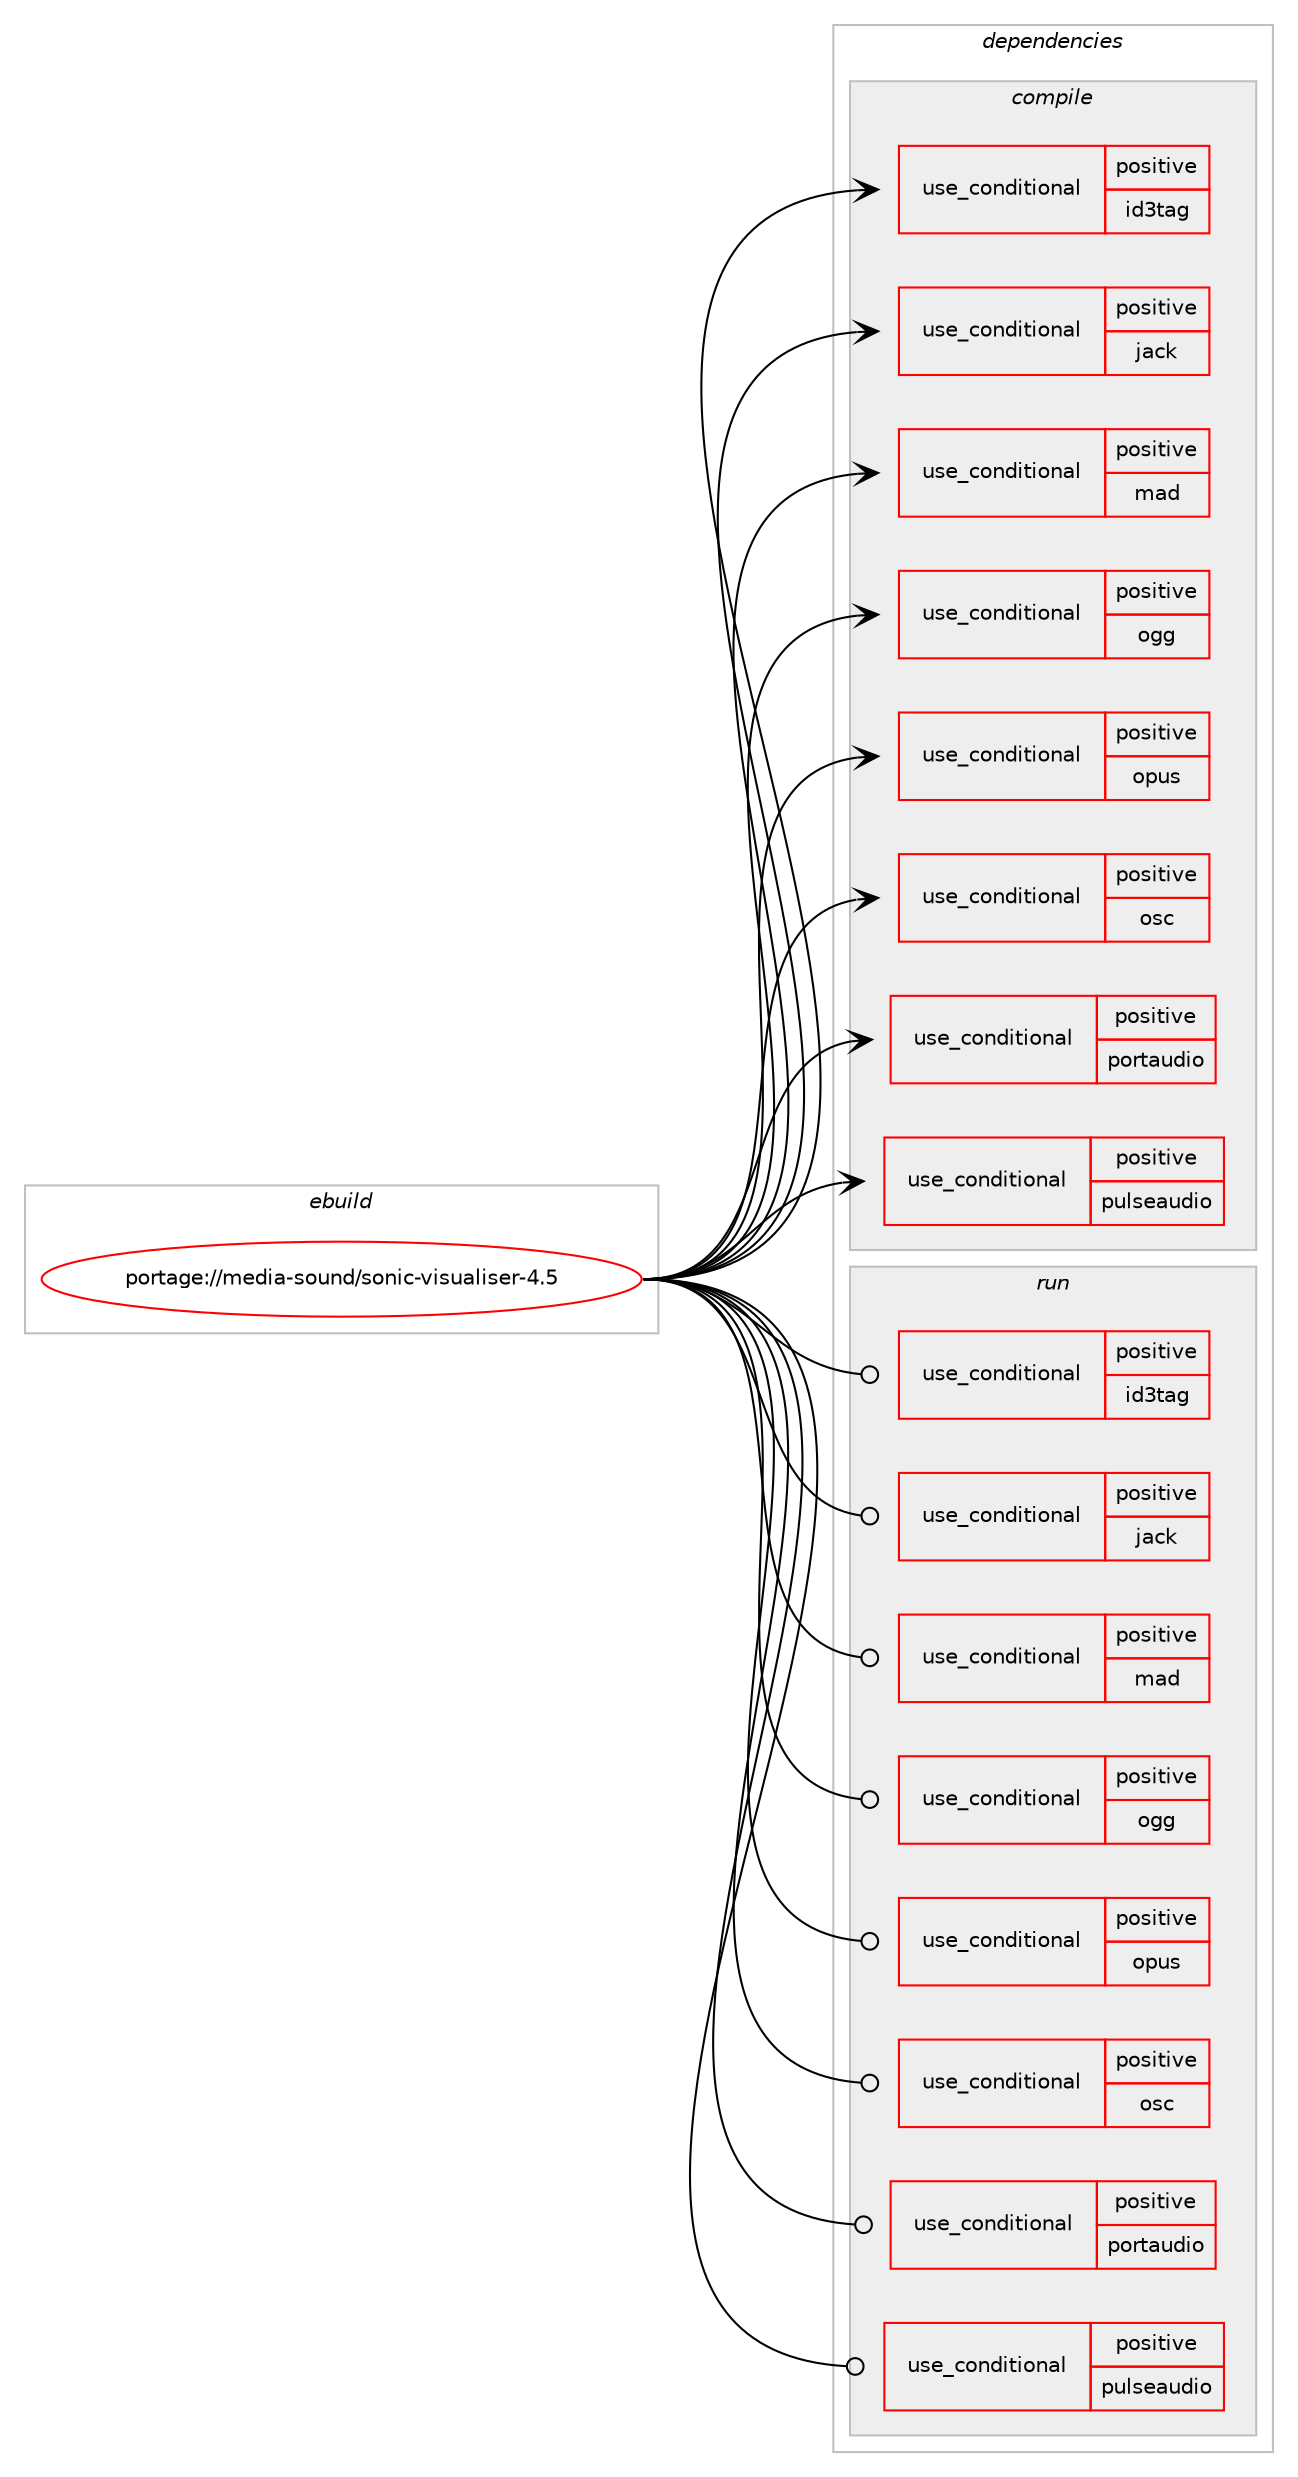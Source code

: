 digraph prolog {

# *************
# Graph options
# *************

newrank=true;
concentrate=true;
compound=true;
graph [rankdir=LR,fontname=Helvetica,fontsize=10,ranksep=1.5];#, ranksep=2.5, nodesep=0.2];
edge  [arrowhead=vee];
node  [fontname=Helvetica,fontsize=10];

# **********
# The ebuild
# **********

subgraph cluster_leftcol {
color=gray;
rank=same;
label=<<i>ebuild</i>>;
id [label="portage://media-sound/sonic-visualiser-4.5", color=red, width=4, href="../media-sound/sonic-visualiser-4.5.svg"];
}

# ****************
# The dependencies
# ****************

subgraph cluster_midcol {
color=gray;
label=<<i>dependencies</i>>;
subgraph cluster_compile {
fillcolor="#eeeeee";
style=filled;
label=<<i>compile</i>>;
subgraph cond79720 {
dependency165609 [label=<<TABLE BORDER="0" CELLBORDER="1" CELLSPACING="0" CELLPADDING="4"><TR><TD ROWSPAN="3" CELLPADDING="10">use_conditional</TD></TR><TR><TD>positive</TD></TR><TR><TD>id3tag</TD></TR></TABLE>>, shape=none, color=red];
# *** BEGIN UNKNOWN DEPENDENCY TYPE (TODO) ***
# dependency165609 -> package_dependency(portage://media-sound/sonic-visualiser-4.5,install,no,media-libs,libid3tag,none,[,,],any_same_slot,[])
# *** END UNKNOWN DEPENDENCY TYPE (TODO) ***

}
id:e -> dependency165609:w [weight=20,style="solid",arrowhead="vee"];
subgraph cond79721 {
dependency165610 [label=<<TABLE BORDER="0" CELLBORDER="1" CELLSPACING="0" CELLPADDING="4"><TR><TD ROWSPAN="3" CELLPADDING="10">use_conditional</TD></TR><TR><TD>positive</TD></TR><TR><TD>jack</TD></TR></TABLE>>, shape=none, color=red];
# *** BEGIN UNKNOWN DEPENDENCY TYPE (TODO) ***
# dependency165610 -> package_dependency(portage://media-sound/sonic-visualiser-4.5,install,no,virtual,jack,none,[,,],[],[])
# *** END UNKNOWN DEPENDENCY TYPE (TODO) ***

}
id:e -> dependency165610:w [weight=20,style="solid",arrowhead="vee"];
subgraph cond79722 {
dependency165611 [label=<<TABLE BORDER="0" CELLBORDER="1" CELLSPACING="0" CELLPADDING="4"><TR><TD ROWSPAN="3" CELLPADDING="10">use_conditional</TD></TR><TR><TD>positive</TD></TR><TR><TD>mad</TD></TR></TABLE>>, shape=none, color=red];
# *** BEGIN UNKNOWN DEPENDENCY TYPE (TODO) ***
# dependency165611 -> package_dependency(portage://media-sound/sonic-visualiser-4.5,install,no,media-libs,libmad,none,[,,],[],[])
# *** END UNKNOWN DEPENDENCY TYPE (TODO) ***

}
id:e -> dependency165611:w [weight=20,style="solid",arrowhead="vee"];
subgraph cond79723 {
dependency165612 [label=<<TABLE BORDER="0" CELLBORDER="1" CELLSPACING="0" CELLPADDING="4"><TR><TD ROWSPAN="3" CELLPADDING="10">use_conditional</TD></TR><TR><TD>positive</TD></TR><TR><TD>ogg</TD></TR></TABLE>>, shape=none, color=red];
# *** BEGIN UNKNOWN DEPENDENCY TYPE (TODO) ***
# dependency165612 -> package_dependency(portage://media-sound/sonic-visualiser-4.5,install,no,media-libs,libfishsound,none,[,,],[],[])
# *** END UNKNOWN DEPENDENCY TYPE (TODO) ***

# *** BEGIN UNKNOWN DEPENDENCY TYPE (TODO) ***
# dependency165612 -> package_dependency(portage://media-sound/sonic-visualiser-4.5,install,no,media-libs,liboggz,none,[,,],[],[])
# *** END UNKNOWN DEPENDENCY TYPE (TODO) ***

}
id:e -> dependency165612:w [weight=20,style="solid",arrowhead="vee"];
subgraph cond79724 {
dependency165613 [label=<<TABLE BORDER="0" CELLBORDER="1" CELLSPACING="0" CELLPADDING="4"><TR><TD ROWSPAN="3" CELLPADDING="10">use_conditional</TD></TR><TR><TD>positive</TD></TR><TR><TD>opus</TD></TR></TABLE>>, shape=none, color=red];
# *** BEGIN UNKNOWN DEPENDENCY TYPE (TODO) ***
# dependency165613 -> package_dependency(portage://media-sound/sonic-visualiser-4.5,install,no,media-libs,opusfile,none,[,,],[],[])
# *** END UNKNOWN DEPENDENCY TYPE (TODO) ***

}
id:e -> dependency165613:w [weight=20,style="solid",arrowhead="vee"];
subgraph cond79725 {
dependency165614 [label=<<TABLE BORDER="0" CELLBORDER="1" CELLSPACING="0" CELLPADDING="4"><TR><TD ROWSPAN="3" CELLPADDING="10">use_conditional</TD></TR><TR><TD>positive</TD></TR><TR><TD>osc</TD></TR></TABLE>>, shape=none, color=red];
# *** BEGIN UNKNOWN DEPENDENCY TYPE (TODO) ***
# dependency165614 -> package_dependency(portage://media-sound/sonic-visualiser-4.5,install,no,media-libs,liblo,none,[,,],[],[])
# *** END UNKNOWN DEPENDENCY TYPE (TODO) ***

}
id:e -> dependency165614:w [weight=20,style="solid",arrowhead="vee"];
subgraph cond79726 {
dependency165615 [label=<<TABLE BORDER="0" CELLBORDER="1" CELLSPACING="0" CELLPADDING="4"><TR><TD ROWSPAN="3" CELLPADDING="10">use_conditional</TD></TR><TR><TD>positive</TD></TR><TR><TD>portaudio</TD></TR></TABLE>>, shape=none, color=red];
# *** BEGIN UNKNOWN DEPENDENCY TYPE (TODO) ***
# dependency165615 -> package_dependency(portage://media-sound/sonic-visualiser-4.5,install,no,media-libs,portaudio,none,[,,],[],[])
# *** END UNKNOWN DEPENDENCY TYPE (TODO) ***

}
id:e -> dependency165615:w [weight=20,style="solid",arrowhead="vee"];
subgraph cond79727 {
dependency165616 [label=<<TABLE BORDER="0" CELLBORDER="1" CELLSPACING="0" CELLPADDING="4"><TR><TD ROWSPAN="3" CELLPADDING="10">use_conditional</TD></TR><TR><TD>positive</TD></TR><TR><TD>pulseaudio</TD></TR></TABLE>>, shape=none, color=red];
# *** BEGIN UNKNOWN DEPENDENCY TYPE (TODO) ***
# dependency165616 -> package_dependency(portage://media-sound/sonic-visualiser-4.5,install,no,media-sound,pulseaudio,none,[,,],[],[])
# *** END UNKNOWN DEPENDENCY TYPE (TODO) ***

}
id:e -> dependency165616:w [weight=20,style="solid",arrowhead="vee"];
# *** BEGIN UNKNOWN DEPENDENCY TYPE (TODO) ***
# id -> package_dependency(portage://media-sound/sonic-visualiser-4.5,install,no,app-arch,bzip2,none,[,,],[],[])
# *** END UNKNOWN DEPENDENCY TYPE (TODO) ***

# *** BEGIN UNKNOWN DEPENDENCY TYPE (TODO) ***
# id -> package_dependency(portage://media-sound/sonic-visualiser-4.5,install,no,dev-libs,capnproto,none,[,,],any_same_slot,[])
# *** END UNKNOWN DEPENDENCY TYPE (TODO) ***

# *** BEGIN UNKNOWN DEPENDENCY TYPE (TODO) ***
# id -> package_dependency(portage://media-sound/sonic-visualiser-4.5,install,no,dev-libs,serd,none,[,,],[],[])
# *** END UNKNOWN DEPENDENCY TYPE (TODO) ***

# *** BEGIN UNKNOWN DEPENDENCY TYPE (TODO) ***
# id -> package_dependency(portage://media-sound/sonic-visualiser-4.5,install,no,dev-libs,sord,none,[,,],[],[])
# *** END UNKNOWN DEPENDENCY TYPE (TODO) ***

# *** BEGIN UNKNOWN DEPENDENCY TYPE (TODO) ***
# id -> package_dependency(portage://media-sound/sonic-visualiser-4.5,install,no,dev-qt,qtcore,none,[,,],[slot(5)],[])
# *** END UNKNOWN DEPENDENCY TYPE (TODO) ***

# *** BEGIN UNKNOWN DEPENDENCY TYPE (TODO) ***
# id -> package_dependency(portage://media-sound/sonic-visualiser-4.5,install,no,dev-qt,qtgui,none,[,,],[slot(5)],[])
# *** END UNKNOWN DEPENDENCY TYPE (TODO) ***

# *** BEGIN UNKNOWN DEPENDENCY TYPE (TODO) ***
# id -> package_dependency(portage://media-sound/sonic-visualiser-4.5,install,no,dev-qt,qtnetwork,none,[,,],[slot(5)],[use(enable(ssl),none)])
# *** END UNKNOWN DEPENDENCY TYPE (TODO) ***

# *** BEGIN UNKNOWN DEPENDENCY TYPE (TODO) ***
# id -> package_dependency(portage://media-sound/sonic-visualiser-4.5,install,no,dev-qt,qtsvg,none,[,,],[slot(5)],[])
# *** END UNKNOWN DEPENDENCY TYPE (TODO) ***

# *** BEGIN UNKNOWN DEPENDENCY TYPE (TODO) ***
# id -> package_dependency(portage://media-sound/sonic-visualiser-4.5,install,no,dev-qt,qtwidgets,none,[,,],[slot(5)],[])
# *** END UNKNOWN DEPENDENCY TYPE (TODO) ***

# *** BEGIN UNKNOWN DEPENDENCY TYPE (TODO) ***
# id -> package_dependency(portage://media-sound/sonic-visualiser-4.5,install,no,dev-qt,qtxml,none,[,,],[slot(5)],[])
# *** END UNKNOWN DEPENDENCY TYPE (TODO) ***

# *** BEGIN UNKNOWN DEPENDENCY TYPE (TODO) ***
# id -> package_dependency(portage://media-sound/sonic-visualiser-4.5,install,no,media-libs,alsa-lib,none,[,,],[],[])
# *** END UNKNOWN DEPENDENCY TYPE (TODO) ***

# *** BEGIN UNKNOWN DEPENDENCY TYPE (TODO) ***
# id -> package_dependency(portage://media-sound/sonic-visualiser-4.5,install,no,media-libs,dssi,none,[,,],[],[])
# *** END UNKNOWN DEPENDENCY TYPE (TODO) ***

# *** BEGIN UNKNOWN DEPENDENCY TYPE (TODO) ***
# id -> package_dependency(portage://media-sound/sonic-visualiser-4.5,install,no,media-libs,ladspa-sdk,none,[,,],[],[])
# *** END UNKNOWN DEPENDENCY TYPE (TODO) ***

# *** BEGIN UNKNOWN DEPENDENCY TYPE (TODO) ***
# id -> package_dependency(portage://media-sound/sonic-visualiser-4.5,install,no,media-libs,liblrdf,none,[,,],[],[])
# *** END UNKNOWN DEPENDENCY TYPE (TODO) ***

# *** BEGIN UNKNOWN DEPENDENCY TYPE (TODO) ***
# id -> package_dependency(portage://media-sound/sonic-visualiser-4.5,install,no,media-libs,libsamplerate,none,[,,],[],[])
# *** END UNKNOWN DEPENDENCY TYPE (TODO) ***

# *** BEGIN UNKNOWN DEPENDENCY TYPE (TODO) ***
# id -> package_dependency(portage://media-sound/sonic-visualiser-4.5,install,no,media-libs,libsndfile,none,[,,],[],[])
# *** END UNKNOWN DEPENDENCY TYPE (TODO) ***

# *** BEGIN UNKNOWN DEPENDENCY TYPE (TODO) ***
# id -> package_dependency(portage://media-sound/sonic-visualiser-4.5,install,no,media-libs,rubberband,none,[,,],[],[])
# *** END UNKNOWN DEPENDENCY TYPE (TODO) ***

# *** BEGIN UNKNOWN DEPENDENCY TYPE (TODO) ***
# id -> package_dependency(portage://media-sound/sonic-visualiser-4.5,install,no,media-libs,speex,none,[,,],[],[])
# *** END UNKNOWN DEPENDENCY TYPE (TODO) ***

# *** BEGIN UNKNOWN DEPENDENCY TYPE (TODO) ***
# id -> package_dependency(portage://media-sound/sonic-visualiser-4.5,install,no,media-libs,vamp-plugin-sdk,none,[,,],[],[])
# *** END UNKNOWN DEPENDENCY TYPE (TODO) ***

# *** BEGIN UNKNOWN DEPENDENCY TYPE (TODO) ***
# id -> package_dependency(portage://media-sound/sonic-visualiser-4.5,install,no,sci-libs,fftw,none,[,,],[slot(3.0),equal],[])
# *** END UNKNOWN DEPENDENCY TYPE (TODO) ***

}
subgraph cluster_compileandrun {
fillcolor="#eeeeee";
style=filled;
label=<<i>compile and run</i>>;
}
subgraph cluster_run {
fillcolor="#eeeeee";
style=filled;
label=<<i>run</i>>;
subgraph cond79728 {
dependency165617 [label=<<TABLE BORDER="0" CELLBORDER="1" CELLSPACING="0" CELLPADDING="4"><TR><TD ROWSPAN="3" CELLPADDING="10">use_conditional</TD></TR><TR><TD>positive</TD></TR><TR><TD>id3tag</TD></TR></TABLE>>, shape=none, color=red];
# *** BEGIN UNKNOWN DEPENDENCY TYPE (TODO) ***
# dependency165617 -> package_dependency(portage://media-sound/sonic-visualiser-4.5,run,no,media-libs,libid3tag,none,[,,],any_same_slot,[])
# *** END UNKNOWN DEPENDENCY TYPE (TODO) ***

}
id:e -> dependency165617:w [weight=20,style="solid",arrowhead="odot"];
subgraph cond79729 {
dependency165618 [label=<<TABLE BORDER="0" CELLBORDER="1" CELLSPACING="0" CELLPADDING="4"><TR><TD ROWSPAN="3" CELLPADDING="10">use_conditional</TD></TR><TR><TD>positive</TD></TR><TR><TD>jack</TD></TR></TABLE>>, shape=none, color=red];
# *** BEGIN UNKNOWN DEPENDENCY TYPE (TODO) ***
# dependency165618 -> package_dependency(portage://media-sound/sonic-visualiser-4.5,run,no,virtual,jack,none,[,,],[],[])
# *** END UNKNOWN DEPENDENCY TYPE (TODO) ***

}
id:e -> dependency165618:w [weight=20,style="solid",arrowhead="odot"];
subgraph cond79730 {
dependency165619 [label=<<TABLE BORDER="0" CELLBORDER="1" CELLSPACING="0" CELLPADDING="4"><TR><TD ROWSPAN="3" CELLPADDING="10">use_conditional</TD></TR><TR><TD>positive</TD></TR><TR><TD>mad</TD></TR></TABLE>>, shape=none, color=red];
# *** BEGIN UNKNOWN DEPENDENCY TYPE (TODO) ***
# dependency165619 -> package_dependency(portage://media-sound/sonic-visualiser-4.5,run,no,media-libs,libmad,none,[,,],[],[])
# *** END UNKNOWN DEPENDENCY TYPE (TODO) ***

}
id:e -> dependency165619:w [weight=20,style="solid",arrowhead="odot"];
subgraph cond79731 {
dependency165620 [label=<<TABLE BORDER="0" CELLBORDER="1" CELLSPACING="0" CELLPADDING="4"><TR><TD ROWSPAN="3" CELLPADDING="10">use_conditional</TD></TR><TR><TD>positive</TD></TR><TR><TD>ogg</TD></TR></TABLE>>, shape=none, color=red];
# *** BEGIN UNKNOWN DEPENDENCY TYPE (TODO) ***
# dependency165620 -> package_dependency(portage://media-sound/sonic-visualiser-4.5,run,no,media-libs,libfishsound,none,[,,],[],[])
# *** END UNKNOWN DEPENDENCY TYPE (TODO) ***

# *** BEGIN UNKNOWN DEPENDENCY TYPE (TODO) ***
# dependency165620 -> package_dependency(portage://media-sound/sonic-visualiser-4.5,run,no,media-libs,liboggz,none,[,,],[],[])
# *** END UNKNOWN DEPENDENCY TYPE (TODO) ***

}
id:e -> dependency165620:w [weight=20,style="solid",arrowhead="odot"];
subgraph cond79732 {
dependency165621 [label=<<TABLE BORDER="0" CELLBORDER="1" CELLSPACING="0" CELLPADDING="4"><TR><TD ROWSPAN="3" CELLPADDING="10">use_conditional</TD></TR><TR><TD>positive</TD></TR><TR><TD>opus</TD></TR></TABLE>>, shape=none, color=red];
# *** BEGIN UNKNOWN DEPENDENCY TYPE (TODO) ***
# dependency165621 -> package_dependency(portage://media-sound/sonic-visualiser-4.5,run,no,media-libs,opusfile,none,[,,],[],[])
# *** END UNKNOWN DEPENDENCY TYPE (TODO) ***

}
id:e -> dependency165621:w [weight=20,style="solid",arrowhead="odot"];
subgraph cond79733 {
dependency165622 [label=<<TABLE BORDER="0" CELLBORDER="1" CELLSPACING="0" CELLPADDING="4"><TR><TD ROWSPAN="3" CELLPADDING="10">use_conditional</TD></TR><TR><TD>positive</TD></TR><TR><TD>osc</TD></TR></TABLE>>, shape=none, color=red];
# *** BEGIN UNKNOWN DEPENDENCY TYPE (TODO) ***
# dependency165622 -> package_dependency(portage://media-sound/sonic-visualiser-4.5,run,no,media-libs,liblo,none,[,,],[],[])
# *** END UNKNOWN DEPENDENCY TYPE (TODO) ***

}
id:e -> dependency165622:w [weight=20,style="solid",arrowhead="odot"];
subgraph cond79734 {
dependency165623 [label=<<TABLE BORDER="0" CELLBORDER="1" CELLSPACING="0" CELLPADDING="4"><TR><TD ROWSPAN="3" CELLPADDING="10">use_conditional</TD></TR><TR><TD>positive</TD></TR><TR><TD>portaudio</TD></TR></TABLE>>, shape=none, color=red];
# *** BEGIN UNKNOWN DEPENDENCY TYPE (TODO) ***
# dependency165623 -> package_dependency(portage://media-sound/sonic-visualiser-4.5,run,no,media-libs,portaudio,none,[,,],[],[])
# *** END UNKNOWN DEPENDENCY TYPE (TODO) ***

}
id:e -> dependency165623:w [weight=20,style="solid",arrowhead="odot"];
subgraph cond79735 {
dependency165624 [label=<<TABLE BORDER="0" CELLBORDER="1" CELLSPACING="0" CELLPADDING="4"><TR><TD ROWSPAN="3" CELLPADDING="10">use_conditional</TD></TR><TR><TD>positive</TD></TR><TR><TD>pulseaudio</TD></TR></TABLE>>, shape=none, color=red];
# *** BEGIN UNKNOWN DEPENDENCY TYPE (TODO) ***
# dependency165624 -> package_dependency(portage://media-sound/sonic-visualiser-4.5,run,no,media-sound,pulseaudio,none,[,,],[],[])
# *** END UNKNOWN DEPENDENCY TYPE (TODO) ***

}
id:e -> dependency165624:w [weight=20,style="solid",arrowhead="odot"];
# *** BEGIN UNKNOWN DEPENDENCY TYPE (TODO) ***
# id -> package_dependency(portage://media-sound/sonic-visualiser-4.5,run,no,app-arch,bzip2,none,[,,],[],[])
# *** END UNKNOWN DEPENDENCY TYPE (TODO) ***

# *** BEGIN UNKNOWN DEPENDENCY TYPE (TODO) ***
# id -> package_dependency(portage://media-sound/sonic-visualiser-4.5,run,no,dev-libs,capnproto,none,[,,],any_same_slot,[])
# *** END UNKNOWN DEPENDENCY TYPE (TODO) ***

# *** BEGIN UNKNOWN DEPENDENCY TYPE (TODO) ***
# id -> package_dependency(portage://media-sound/sonic-visualiser-4.5,run,no,dev-libs,serd,none,[,,],[],[])
# *** END UNKNOWN DEPENDENCY TYPE (TODO) ***

# *** BEGIN UNKNOWN DEPENDENCY TYPE (TODO) ***
# id -> package_dependency(portage://media-sound/sonic-visualiser-4.5,run,no,dev-libs,sord,none,[,,],[],[])
# *** END UNKNOWN DEPENDENCY TYPE (TODO) ***

# *** BEGIN UNKNOWN DEPENDENCY TYPE (TODO) ***
# id -> package_dependency(portage://media-sound/sonic-visualiser-4.5,run,no,dev-qt,qtcore,none,[,,],[slot(5)],[])
# *** END UNKNOWN DEPENDENCY TYPE (TODO) ***

# *** BEGIN UNKNOWN DEPENDENCY TYPE (TODO) ***
# id -> package_dependency(portage://media-sound/sonic-visualiser-4.5,run,no,dev-qt,qtgui,none,[,,],[slot(5)],[])
# *** END UNKNOWN DEPENDENCY TYPE (TODO) ***

# *** BEGIN UNKNOWN DEPENDENCY TYPE (TODO) ***
# id -> package_dependency(portage://media-sound/sonic-visualiser-4.5,run,no,dev-qt,qtnetwork,none,[,,],[slot(5)],[use(enable(ssl),none)])
# *** END UNKNOWN DEPENDENCY TYPE (TODO) ***

# *** BEGIN UNKNOWN DEPENDENCY TYPE (TODO) ***
# id -> package_dependency(portage://media-sound/sonic-visualiser-4.5,run,no,dev-qt,qtsvg,none,[,,],[slot(5)],[])
# *** END UNKNOWN DEPENDENCY TYPE (TODO) ***

# *** BEGIN UNKNOWN DEPENDENCY TYPE (TODO) ***
# id -> package_dependency(portage://media-sound/sonic-visualiser-4.5,run,no,dev-qt,qtwidgets,none,[,,],[slot(5)],[])
# *** END UNKNOWN DEPENDENCY TYPE (TODO) ***

# *** BEGIN UNKNOWN DEPENDENCY TYPE (TODO) ***
# id -> package_dependency(portage://media-sound/sonic-visualiser-4.5,run,no,dev-qt,qtxml,none,[,,],[slot(5)],[])
# *** END UNKNOWN DEPENDENCY TYPE (TODO) ***

# *** BEGIN UNKNOWN DEPENDENCY TYPE (TODO) ***
# id -> package_dependency(portage://media-sound/sonic-visualiser-4.5,run,no,media-libs,alsa-lib,none,[,,],[],[])
# *** END UNKNOWN DEPENDENCY TYPE (TODO) ***

# *** BEGIN UNKNOWN DEPENDENCY TYPE (TODO) ***
# id -> package_dependency(portage://media-sound/sonic-visualiser-4.5,run,no,media-libs,dssi,none,[,,],[],[])
# *** END UNKNOWN DEPENDENCY TYPE (TODO) ***

# *** BEGIN UNKNOWN DEPENDENCY TYPE (TODO) ***
# id -> package_dependency(portage://media-sound/sonic-visualiser-4.5,run,no,media-libs,ladspa-sdk,none,[,,],[],[])
# *** END UNKNOWN DEPENDENCY TYPE (TODO) ***

# *** BEGIN UNKNOWN DEPENDENCY TYPE (TODO) ***
# id -> package_dependency(portage://media-sound/sonic-visualiser-4.5,run,no,media-libs,liblrdf,none,[,,],[],[])
# *** END UNKNOWN DEPENDENCY TYPE (TODO) ***

# *** BEGIN UNKNOWN DEPENDENCY TYPE (TODO) ***
# id -> package_dependency(portage://media-sound/sonic-visualiser-4.5,run,no,media-libs,libsamplerate,none,[,,],[],[])
# *** END UNKNOWN DEPENDENCY TYPE (TODO) ***

# *** BEGIN UNKNOWN DEPENDENCY TYPE (TODO) ***
# id -> package_dependency(portage://media-sound/sonic-visualiser-4.5,run,no,media-libs,libsndfile,none,[,,],[],[])
# *** END UNKNOWN DEPENDENCY TYPE (TODO) ***

# *** BEGIN UNKNOWN DEPENDENCY TYPE (TODO) ***
# id -> package_dependency(portage://media-sound/sonic-visualiser-4.5,run,no,media-libs,rubberband,none,[,,],[],[])
# *** END UNKNOWN DEPENDENCY TYPE (TODO) ***

# *** BEGIN UNKNOWN DEPENDENCY TYPE (TODO) ***
# id -> package_dependency(portage://media-sound/sonic-visualiser-4.5,run,no,media-libs,speex,none,[,,],[],[])
# *** END UNKNOWN DEPENDENCY TYPE (TODO) ***

# *** BEGIN UNKNOWN DEPENDENCY TYPE (TODO) ***
# id -> package_dependency(portage://media-sound/sonic-visualiser-4.5,run,no,media-libs,vamp-plugin-sdk,none,[,,],[],[])
# *** END UNKNOWN DEPENDENCY TYPE (TODO) ***

# *** BEGIN UNKNOWN DEPENDENCY TYPE (TODO) ***
# id -> package_dependency(portage://media-sound/sonic-visualiser-4.5,run,no,sci-libs,fftw,none,[,,],[slot(3.0),equal],[])
# *** END UNKNOWN DEPENDENCY TYPE (TODO) ***

}
}

# **************
# The candidates
# **************

subgraph cluster_choices {
rank=same;
color=gray;
label=<<i>candidates</i>>;

}

}
